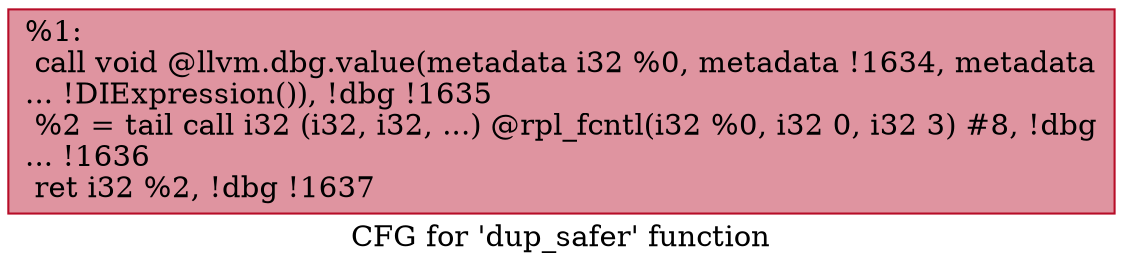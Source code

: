 digraph "CFG for 'dup_safer' function" {
	label="CFG for 'dup_safer' function";

	Node0x15f6280 [shape=record,color="#b70d28ff", style=filled, fillcolor="#b70d2870",label="{%1:\l  call void @llvm.dbg.value(metadata i32 %0, metadata !1634, metadata\l... !DIExpression()), !dbg !1635\l  %2 = tail call i32 (i32, i32, ...) @rpl_fcntl(i32 %0, i32 0, i32 3) #8, !dbg\l... !1636\l  ret i32 %2, !dbg !1637\l}"];
}
